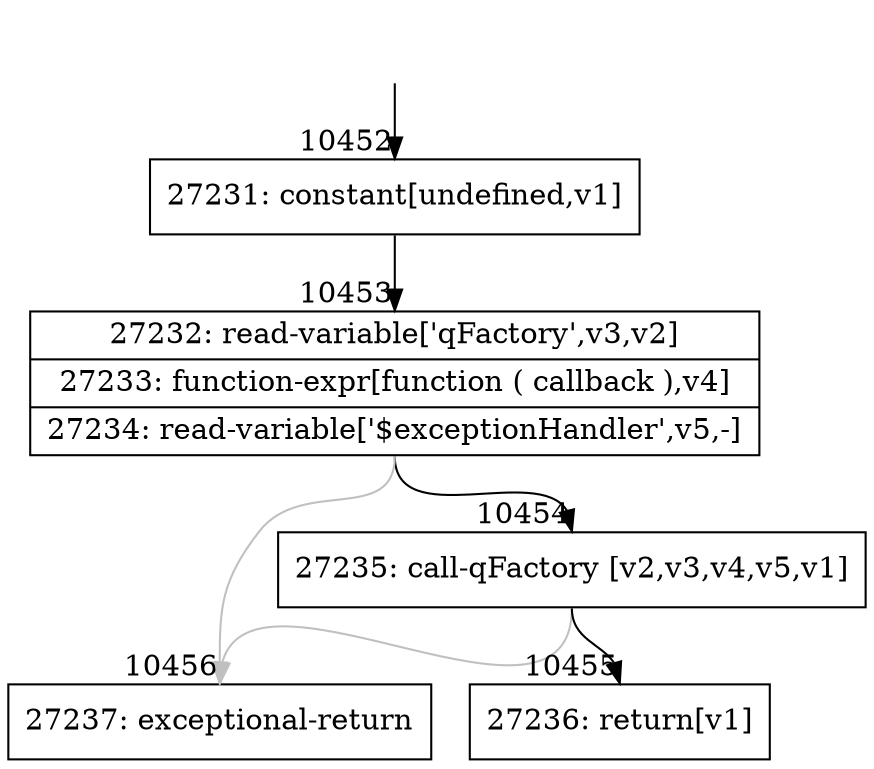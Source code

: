 digraph {
rankdir="TD"
BB_entry792[shape=none,label=""];
BB_entry792 -> BB10452 [tailport=s, headport=n, headlabel="    10452"]
BB10452 [shape=record label="{27231: constant[undefined,v1]}" ] 
BB10452 -> BB10453 [tailport=s, headport=n, headlabel="      10453"]
BB10453 [shape=record label="{27232: read-variable['qFactory',v3,v2]|27233: function-expr[function ( callback ),v4]|27234: read-variable['$exceptionHandler',v5,-]}" ] 
BB10453 -> BB10454 [tailport=s, headport=n, headlabel="      10454"]
BB10453 -> BB10456 [tailport=s, headport=n, color=gray, headlabel="      10456"]
BB10454 [shape=record label="{27235: call-qFactory [v2,v3,v4,v5,v1]}" ] 
BB10454 -> BB10455 [tailport=s, headport=n, headlabel="      10455"]
BB10454 -> BB10456 [tailport=s, headport=n, color=gray]
BB10455 [shape=record label="{27236: return[v1]}" ] 
BB10456 [shape=record label="{27237: exceptional-return}" ] 
//#$~ 14474
}
